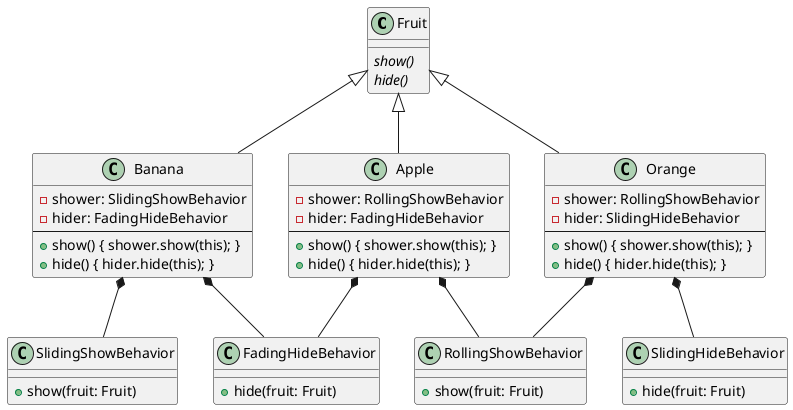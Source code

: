 @startuml

class Fruit {
  {abstract} show()
  {abstract} hide()
}
class Banana {
  - shower: SlidingShowBehavior
  - hider: FadingHideBehavior
  ---
  + show() { shower.show(this); }
  + hide() { hider.hide(this); }
}
class Apple {
  - shower: RollingShowBehavior
  - hider: FadingHideBehavior
  ---
  + show() { shower.show(this); }
  + hide() { hider.hide(this); }
}
class Orange {
  - shower: RollingShowBehavior
  - hider: SlidingHideBehavior
  ---
  + show() { shower.show(this); }
  + hide() { hider.hide(this); }
}

class SlidingShowBehavior {
  + show(fruit: Fruit)
}
class RollingShowBehavior {
  + show(fruit: Fruit)
}


class SlidingHideBehavior {
  + hide(fruit: Fruit)
}
class FadingHideBehavior {
  + hide(fruit: Fruit)
}

Apple *-- RollingShowBehavior
Orange *-- RollingShowBehavior
Banana *-- SlidingShowBehavior
Banana *-- FadingHideBehavior
Apple *-- FadingHideBehavior
Orange *-- SlidingHideBehavior

Fruit <|-- Banana
Fruit <|-- Apple
Fruit <|-- Orange

@enduml
